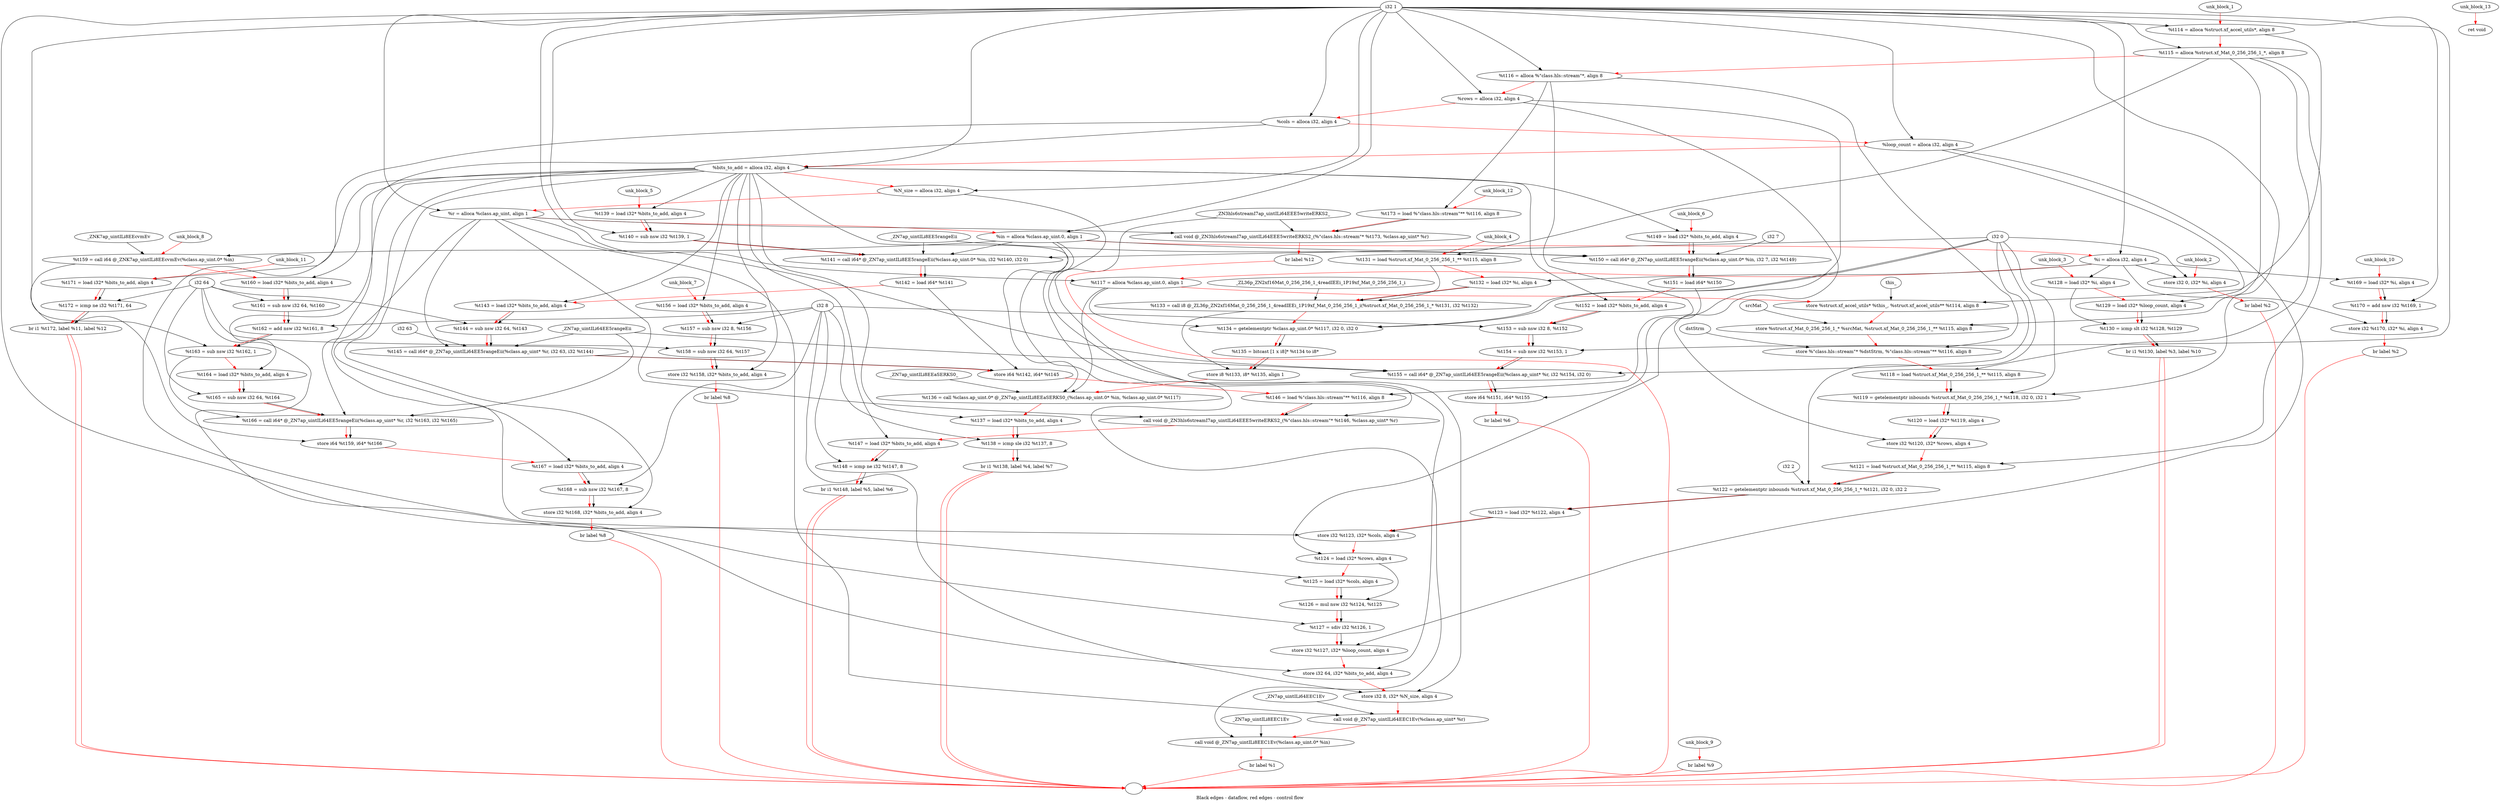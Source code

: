 digraph G {
compound=true
label="Black edges - dataflow, red edges - control flow"
"t114" [label="  %t114 = alloca %struct.xf_accel_utils*, align 8"]
"t115" [label="  %t115 = alloca %struct.xf_Mat_0_256_256_1_*, align 8"]
"t116" [label="  %t116 = alloca %\"class.hls::stream\"*, align 8"]
"rows" [label="  %rows = alloca i32, align 4"]
"cols" [label="  %cols = alloca i32, align 4"]
"loop_count" [label="  %loop_count = alloca i32, align 4"]
"bits_to_add" [label="  %bits_to_add = alloca i32, align 4"]
"N_size" [label="  %N_size = alloca i32, align 4"]
"r" [label="  %r = alloca %class.ap_uint, align 1"]
"in" [label="  %in = alloca %class.ap_uint.0, align 1"]
"i" [label="  %i = alloca i32, align 4"]
"t117" [label="  %t117 = alloca %class.ap_uint.0, align 1"]
"_1" [label="  store %struct.xf_accel_utils* %this_, %struct.xf_accel_utils** %t114, align 8"]
"_2" [label="  store %struct.xf_Mat_0_256_256_1_* %srcMat, %struct.xf_Mat_0_256_256_1_** %t115, align 8"]
"_3" [label="  store %\"class.hls::stream\"* %dstStrm, %\"class.hls::stream\"** %t116, align 8"]
"t118" [label="  %t118 = load %struct.xf_Mat_0_256_256_1_** %t115, align 8"]
"t119" [label="  %t119 = getelementptr inbounds %struct.xf_Mat_0_256_256_1_* %t118, i32 0, i32 1"]
"t120" [label="  %t120 = load i32* %t119, align 4"]
"_4" [label="  store i32 %t120, i32* %rows, align 4"]
"t121" [label="  %t121 = load %struct.xf_Mat_0_256_256_1_** %t115, align 8"]
"t122" [label="  %t122 = getelementptr inbounds %struct.xf_Mat_0_256_256_1_* %t121, i32 0, i32 2"]
"t123" [label="  %t123 = load i32* %t122, align 4"]
"_5" [label="  store i32 %t123, i32* %cols, align 4"]
"t124" [label="  %t124 = load i32* %rows, align 4"]
"t125" [label="  %t125 = load i32* %cols, align 4"]
"t126" [label="  %t126 = mul nsw i32 %t124, %t125"]
"t127" [label="  %t127 = sdiv i32 %t126, 1"]
"_6" [label="  store i32 %t127, i32* %loop_count, align 4"]
"_7" [label="  store i32 64, i32* %bits_to_add, align 4"]
"_8" [label="  store i32 8, i32* %N_size, align 4"]
"_9" [label="  call void @_ZN7ap_uintILi64EEC1Ev(%class.ap_uint* %r)"]
"_10" [label="  call void @_ZN7ap_uintILi8EEC1Ev(%class.ap_uint.0* %in)"]
"_11" [label="  br label %1"]
"unk_block_1" -> "t114"[color=red]
"i32 1" -> "t114"
"t114" -> "t115"[color=red weight=2]
"i32 1" -> "t115"
"t115" -> "t116"[color=red weight=2]
"i32 1" -> "t116"
"t116" -> "rows"[color=red weight=2]
"i32 1" -> "rows"
"rows" -> "cols"[color=red weight=2]
"i32 1" -> "cols"
"cols" -> "loop_count"[color=red weight=2]
"i32 1" -> "loop_count"
"loop_count" -> "bits_to_add"[color=red weight=2]
"i32 1" -> "bits_to_add"
"bits_to_add" -> "N_size"[color=red weight=2]
"i32 1" -> "N_size"
"N_size" -> "r"[color=red weight=2]
"i32 1" -> "r"
"r" -> "in"[color=red weight=2]
"i32 1" -> "in"
"in" -> "i"[color=red weight=2]
"i32 1" -> "i"
"i" -> "t117"[color=red weight=2]
"i32 1" -> "t117"
"t117" -> "_1"[color=red weight=2]
"this_" -> "_1"
"t114" -> "_1"
"_1" -> "_2"[color=red weight=2]
"srcMat" -> "_2"
"t115" -> "_2"
"_2" -> "_3"[color=red weight=2]
"dstStrm" -> "_3"
"t116" -> "_3"
"_3" -> "t118"[color=red weight=2]
"t115" -> "t118"
"t118" -> "t119"[color=red weight=2]
"t118" -> "t119"
"i32 0" -> "t119"
"i32 1" -> "t119"
"t119" -> "t120"[color=red weight=2]
"t119" -> "t120"
"t120" -> "_4"[color=red weight=2]
"t120" -> "_4"
"rows" -> "_4"
"_4" -> "t121"[color=red weight=2]
"t115" -> "t121"
"t121" -> "t122"[color=red weight=2]
"t121" -> "t122"
"i32 0" -> "t122"
"i32 2" -> "t122"
"t122" -> "t123"[color=red weight=2]
"t122" -> "t123"
"t123" -> "_5"[color=red weight=2]
"t123" -> "_5"
"cols" -> "_5"
"_5" -> "t124"[color=red weight=2]
"rows" -> "t124"
"t124" -> "t125"[color=red weight=2]
"cols" -> "t125"
"t125" -> "t126"[color=red weight=2]
"t124" -> "t126"
"t125" -> "t126"
"t126" -> "t127"[color=red weight=2]
"t126" -> "t127"
"i32 1" -> "t127"
"t127" -> "_6"[color=red weight=2]
"t127" -> "_6"
"loop_count" -> "_6"
"_6" -> "_7"[color=red weight=2]
"i32 64" -> "_7"
"bits_to_add" -> "_7"
"_7" -> "_8"[color=red weight=2]
"i32 8" -> "_8"
"N_size" -> "_8"
"_8" -> "_9"[color=red weight=2]
"r" -> "_9"
"_ZN7ap_uintILi64EEC1Ev" -> "_9"
"_9" -> "_10"[color=red weight=2]
"in" -> "_10"
"_ZN7ap_uintILi8EEC1Ev" -> "_10"
"_10" -> "_11"[color=red weight=2]
"_11" -> ""[color=red]

"_12" [label="  store i32 0, i32* %i, align 4"]
"_13" [label="  br label %2"]
"unk_block_2" -> "_12"[color=red]
"i32 0" -> "_12"
"i" -> "_12"
"_12" -> "_13"[color=red weight=2]
"_13" -> ""[color=red]

"t128" [label="  %t128 = load i32* %i, align 4"]
"t129" [label="  %t129 = load i32* %loop_count, align 4"]
"t130" [label="  %t130 = icmp slt i32 %t128, %t129"]
"_14" [label="  br i1 %t130, label %3, label %10"]
"unk_block_3" -> "t128"[color=red]
"i" -> "t128"
"t128" -> "t129"[color=red weight=2]
"loop_count" -> "t129"
"t129" -> "t130"[color=red weight=2]
"t128" -> "t130"
"t129" -> "t130"
"t130" -> "_14"[color=red weight=2]
"t130" -> "_14"
"_14" -> ""[color=red]
"_14" -> ""[color=red]

"t131" [label="  %t131 = load %struct.xf_Mat_0_256_256_1_** %t115, align 8"]
"t132" [label="  %t132 = load i32* %i, align 4"]
"t133" [label="  %t133 = call i8 @_ZL36p_ZN2xf16Mat_0_256_256_1_4readIEEi_1P19xf_Mat_0_256_256_1_i(%struct.xf_Mat_0_256_256_1_* %t131, i32 %t132)"]
"t134" [label="  %t134 = getelementptr %class.ap_uint.0* %t117, i32 0, i32 0"]
"t135" [label="  %t135 = bitcast [1 x i8]* %t134 to i8*"]
"_15" [label="  store i8 %t133, i8* %t135, align 1"]
"t136" [label="  %t136 = call %class.ap_uint.0* @_ZN7ap_uintILi8EEaSERKS0_(%class.ap_uint.0* %in, %class.ap_uint.0* %t117)"]
"t137" [label="  %t137 = load i32* %bits_to_add, align 4"]
"t138" [label="  %t138 = icmp sle i32 %t137, 8"]
"_16" [label="  br i1 %t138, label %4, label %7"]
"unk_block_4" -> "t131"[color=red]
"t115" -> "t131"
"t131" -> "t132"[color=red weight=2]
"i" -> "t132"
"t132" -> "t133"[color=red weight=2]
"t131" -> "t133"
"t132" -> "t133"
"_ZL36p_ZN2xf16Mat_0_256_256_1_4readIEEi_1P19xf_Mat_0_256_256_1_i" -> "t133"
"t133" -> "t134"[color=red weight=2]
"t117" -> "t134"
"i32 0" -> "t134"
"i32 0" -> "t134"
"t134" -> "t135"[color=red weight=2]
"t134" -> "t135"
"t135" -> "_15"[color=red weight=2]
"t133" -> "_15"
"t135" -> "_15"
"_15" -> "t136"[color=red weight=2]
"in" -> "t136"
"t117" -> "t136"
"_ZN7ap_uintILi8EEaSERKS0_" -> "t136"
"t136" -> "t137"[color=red weight=2]
"bits_to_add" -> "t137"
"t137" -> "t138"[color=red weight=2]
"t137" -> "t138"
"i32 8" -> "t138"
"t138" -> "_16"[color=red weight=2]
"t138" -> "_16"
"_16" -> ""[color=red]
"_16" -> ""[color=red]

"t139" [label="  %t139 = load i32* %bits_to_add, align 4"]
"t140" [label="  %t140 = sub nsw i32 %t139, 1"]
"t141" [label="  %t141 = call i64* @_ZN7ap_uintILi8EE5rangeEii(%class.ap_uint.0* %in, i32 %t140, i32 0)"]
"t142" [label="  %t142 = load i64* %t141"]
"t143" [label="  %t143 = load i32* %bits_to_add, align 4"]
"t144" [label="  %t144 = sub nsw i32 64, %t143"]
"t145" [label="  %t145 = call i64* @_ZN7ap_uintILi64EE5rangeEii(%class.ap_uint* %r, i32 63, i32 %t144)"]
"_17" [label="  store i64 %t142, i64* %t145"]
"t146" [label="  %t146 = load %\"class.hls::stream\"** %t116, align 8"]
"_18" [label="  call void @_ZN3hls6streamI7ap_uintILi64EEE5writeERKS2_(%\"class.hls::stream\"* %t146, %class.ap_uint* %r)"]
"t147" [label="  %t147 = load i32* %bits_to_add, align 4"]
"t148" [label="  %t148 = icmp ne i32 %t147, 8"]
"_19" [label="  br i1 %t148, label %5, label %6"]
"unk_block_5" -> "t139"[color=red]
"bits_to_add" -> "t139"
"t139" -> "t140"[color=red weight=2]
"t139" -> "t140"
"i32 1" -> "t140"
"t140" -> "t141"[color=red weight=2]
"in" -> "t141"
"t140" -> "t141"
"i32 0" -> "t141"
"_ZN7ap_uintILi8EE5rangeEii" -> "t141"
"t141" -> "t142"[color=red weight=2]
"t141" -> "t142"
"t142" -> "t143"[color=red weight=2]
"bits_to_add" -> "t143"
"t143" -> "t144"[color=red weight=2]
"i32 64" -> "t144"
"t143" -> "t144"
"t144" -> "t145"[color=red weight=2]
"r" -> "t145"
"i32 63" -> "t145"
"t144" -> "t145"
"_ZN7ap_uintILi64EE5rangeEii" -> "t145"
"t145" -> "_17"[color=red weight=2]
"t142" -> "_17"
"t145" -> "_17"
"_17" -> "t146"[color=red weight=2]
"t116" -> "t146"
"t146" -> "_18"[color=red weight=2]
"t146" -> "_18"
"r" -> "_18"
"_ZN3hls6streamI7ap_uintILi64EEE5writeERKS2_" -> "_18"
"_18" -> "t147"[color=red weight=2]
"bits_to_add" -> "t147"
"t147" -> "t148"[color=red weight=2]
"t147" -> "t148"
"i32 8" -> "t148"
"t148" -> "_19"[color=red weight=2]
"t148" -> "_19"
"_19" -> ""[color=red]
"_19" -> ""[color=red]

"t149" [label="  %t149 = load i32* %bits_to_add, align 4"]
"t150" [label="  %t150 = call i64* @_ZN7ap_uintILi8EE5rangeEii(%class.ap_uint.0* %in, i32 7, i32 %t149)"]
"t151" [label="  %t151 = load i64* %t150"]
"t152" [label="  %t152 = load i32* %bits_to_add, align 4"]
"t153" [label="  %t153 = sub nsw i32 8, %t152"]
"t154" [label="  %t154 = sub nsw i32 %t153, 1"]
"t155" [label="  %t155 = call i64* @_ZN7ap_uintILi64EE5rangeEii(%class.ap_uint* %r, i32 %t154, i32 0)"]
"_20" [label="  store i64 %t151, i64* %t155"]
"_21" [label="  br label %6"]
"unk_block_6" -> "t149"[color=red]
"bits_to_add" -> "t149"
"t149" -> "t150"[color=red weight=2]
"in" -> "t150"
"i32 7" -> "t150"
"t149" -> "t150"
"_ZN7ap_uintILi8EE5rangeEii" -> "t150"
"t150" -> "t151"[color=red weight=2]
"t150" -> "t151"
"t151" -> "t152"[color=red weight=2]
"bits_to_add" -> "t152"
"t152" -> "t153"[color=red weight=2]
"i32 8" -> "t153"
"t152" -> "t153"
"t153" -> "t154"[color=red weight=2]
"t153" -> "t154"
"i32 1" -> "t154"
"t154" -> "t155"[color=red weight=2]
"r" -> "t155"
"t154" -> "t155"
"i32 0" -> "t155"
"_ZN7ap_uintILi64EE5rangeEii" -> "t155"
"t155" -> "_20"[color=red weight=2]
"t151" -> "_20"
"t155" -> "_20"
"_20" -> "_21"[color=red weight=2]
"_21" -> ""[color=red]

"t156" [label="  %t156 = load i32* %bits_to_add, align 4"]
"t157" [label="  %t157 = sub nsw i32 8, %t156"]
"t158" [label="  %t158 = sub nsw i32 64, %t157"]
"_22" [label="  store i32 %t158, i32* %bits_to_add, align 4"]
"_23" [label="  br label %8"]
"unk_block_7" -> "t156"[color=red]
"bits_to_add" -> "t156"
"t156" -> "t157"[color=red weight=2]
"i32 8" -> "t157"
"t156" -> "t157"
"t157" -> "t158"[color=red weight=2]
"i32 64" -> "t158"
"t157" -> "t158"
"t158" -> "_22"[color=red weight=2]
"t158" -> "_22"
"bits_to_add" -> "_22"
"_22" -> "_23"[color=red weight=2]
"_23" -> ""[color=red]

"t159" [label="  %t159 = call i64 @_ZNK7ap_uintILi8EEcvmEv(%class.ap_uint.0* %in)"]
"t160" [label="  %t160 = load i32* %bits_to_add, align 4"]
"t161" [label="  %t161 = sub nsw i32 64, %t160"]
"t162" [label="  %t162 = add nsw i32 %t161, 8"]
"t163" [label="  %t163 = sub nsw i32 %t162, 1"]
"t164" [label="  %t164 = load i32* %bits_to_add, align 4"]
"t165" [label="  %t165 = sub nsw i32 64, %t164"]
"t166" [label="  %t166 = call i64* @_ZN7ap_uintILi64EE5rangeEii(%class.ap_uint* %r, i32 %t163, i32 %t165)"]
"_24" [label="  store i64 %t159, i64* %t166"]
"t167" [label="  %t167 = load i32* %bits_to_add, align 4"]
"t168" [label="  %t168 = sub nsw i32 %t167, 8"]
"_25" [label="  store i32 %t168, i32* %bits_to_add, align 4"]
"_26" [label="  br label %8"]
"unk_block_8" -> "t159"[color=red]
"in" -> "t159"
"_ZNK7ap_uintILi8EEcvmEv" -> "t159"
"t159" -> "t160"[color=red weight=2]
"bits_to_add" -> "t160"
"t160" -> "t161"[color=red weight=2]
"i32 64" -> "t161"
"t160" -> "t161"
"t161" -> "t162"[color=red weight=2]
"t161" -> "t162"
"i32 8" -> "t162"
"t162" -> "t163"[color=red weight=2]
"t162" -> "t163"
"i32 1" -> "t163"
"t163" -> "t164"[color=red weight=2]
"bits_to_add" -> "t164"
"t164" -> "t165"[color=red weight=2]
"i32 64" -> "t165"
"t164" -> "t165"
"t165" -> "t166"[color=red weight=2]
"r" -> "t166"
"t163" -> "t166"
"t165" -> "t166"
"_ZN7ap_uintILi64EE5rangeEii" -> "t166"
"t166" -> "_24"[color=red weight=2]
"t159" -> "_24"
"t166" -> "_24"
"_24" -> "t167"[color=red weight=2]
"bits_to_add" -> "t167"
"t167" -> "t168"[color=red weight=2]
"t167" -> "t168"
"i32 8" -> "t168"
"t168" -> "_25"[color=red weight=2]
"t168" -> "_25"
"bits_to_add" -> "_25"
"_25" -> "_26"[color=red weight=2]
"_26" -> ""[color=red]

"_27" [label="  br label %9"]
"unk_block_9" -> "_27"[color=red]
"_27" -> ""[color=red]

"t169" [label="  %t169 = load i32* %i, align 4"]
"t170" [label="  %t170 = add nsw i32 %t169, 1"]
"_28" [label="  store i32 %t170, i32* %i, align 4"]
"_29" [label="  br label %2"]
"unk_block_10" -> "t169"[color=red]
"i" -> "t169"
"t169" -> "t170"[color=red weight=2]
"t169" -> "t170"
"i32 1" -> "t170"
"t170" -> "_28"[color=red weight=2]
"t170" -> "_28"
"i" -> "_28"
"_28" -> "_29"[color=red weight=2]
"_29" -> ""[color=red]

"t171" [label="  %t171 = load i32* %bits_to_add, align 4"]
"t172" [label="  %t172 = icmp ne i32 %t171, 64"]
"_30" [label="  br i1 %t172, label %11, label %12"]
"unk_block_11" -> "t171"[color=red]
"bits_to_add" -> "t171"
"t171" -> "t172"[color=red weight=2]
"t171" -> "t172"
"i32 64" -> "t172"
"t172" -> "_30"[color=red weight=2]
"t172" -> "_30"
"_30" -> ""[color=red]
"_30" -> ""[color=red]

"t173" [label="  %t173 = load %\"class.hls::stream\"** %t116, align 8"]
"_31" [label="  call void @_ZN3hls6streamI7ap_uintILi64EEE5writeERKS2_(%\"class.hls::stream\"* %t173, %class.ap_uint* %r)"]
"_32" [label="  br label %12"]
"unk_block_12" -> "t173"[color=red]
"t116" -> "t173"
"t173" -> "_31"[color=red weight=2]
"t173" -> "_31"
"r" -> "_31"
"_ZN3hls6streamI7ap_uintILi64EEE5writeERKS2_" -> "_31"
"_31" -> "_32"[color=red weight=2]
"_32" -> ""[color=red]

"_33" [label="  ret void"]
"unk_block_13" -> "_33"[color=red]

}

